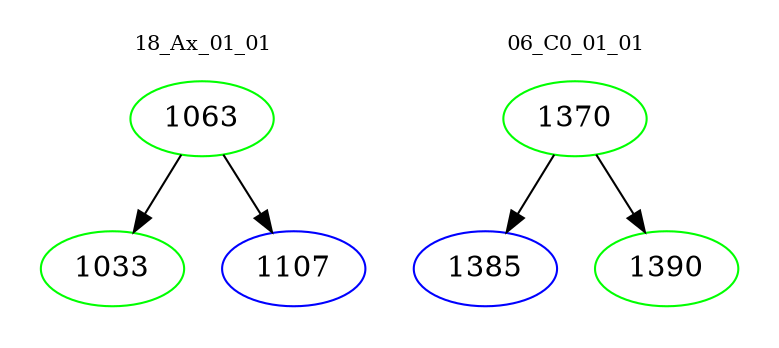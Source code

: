 digraph{
subgraph cluster_0 {
color = white
label = "18_Ax_01_01";
fontsize=10;
T0_1063 [label="1063", color="green"]
T0_1063 -> T0_1033 [color="black"]
T0_1033 [label="1033", color="green"]
T0_1063 -> T0_1107 [color="black"]
T0_1107 [label="1107", color="blue"]
}
subgraph cluster_1 {
color = white
label = "06_C0_01_01";
fontsize=10;
T1_1370 [label="1370", color="green"]
T1_1370 -> T1_1385 [color="black"]
T1_1385 [label="1385", color="blue"]
T1_1370 -> T1_1390 [color="black"]
T1_1390 [label="1390", color="green"]
}
}
